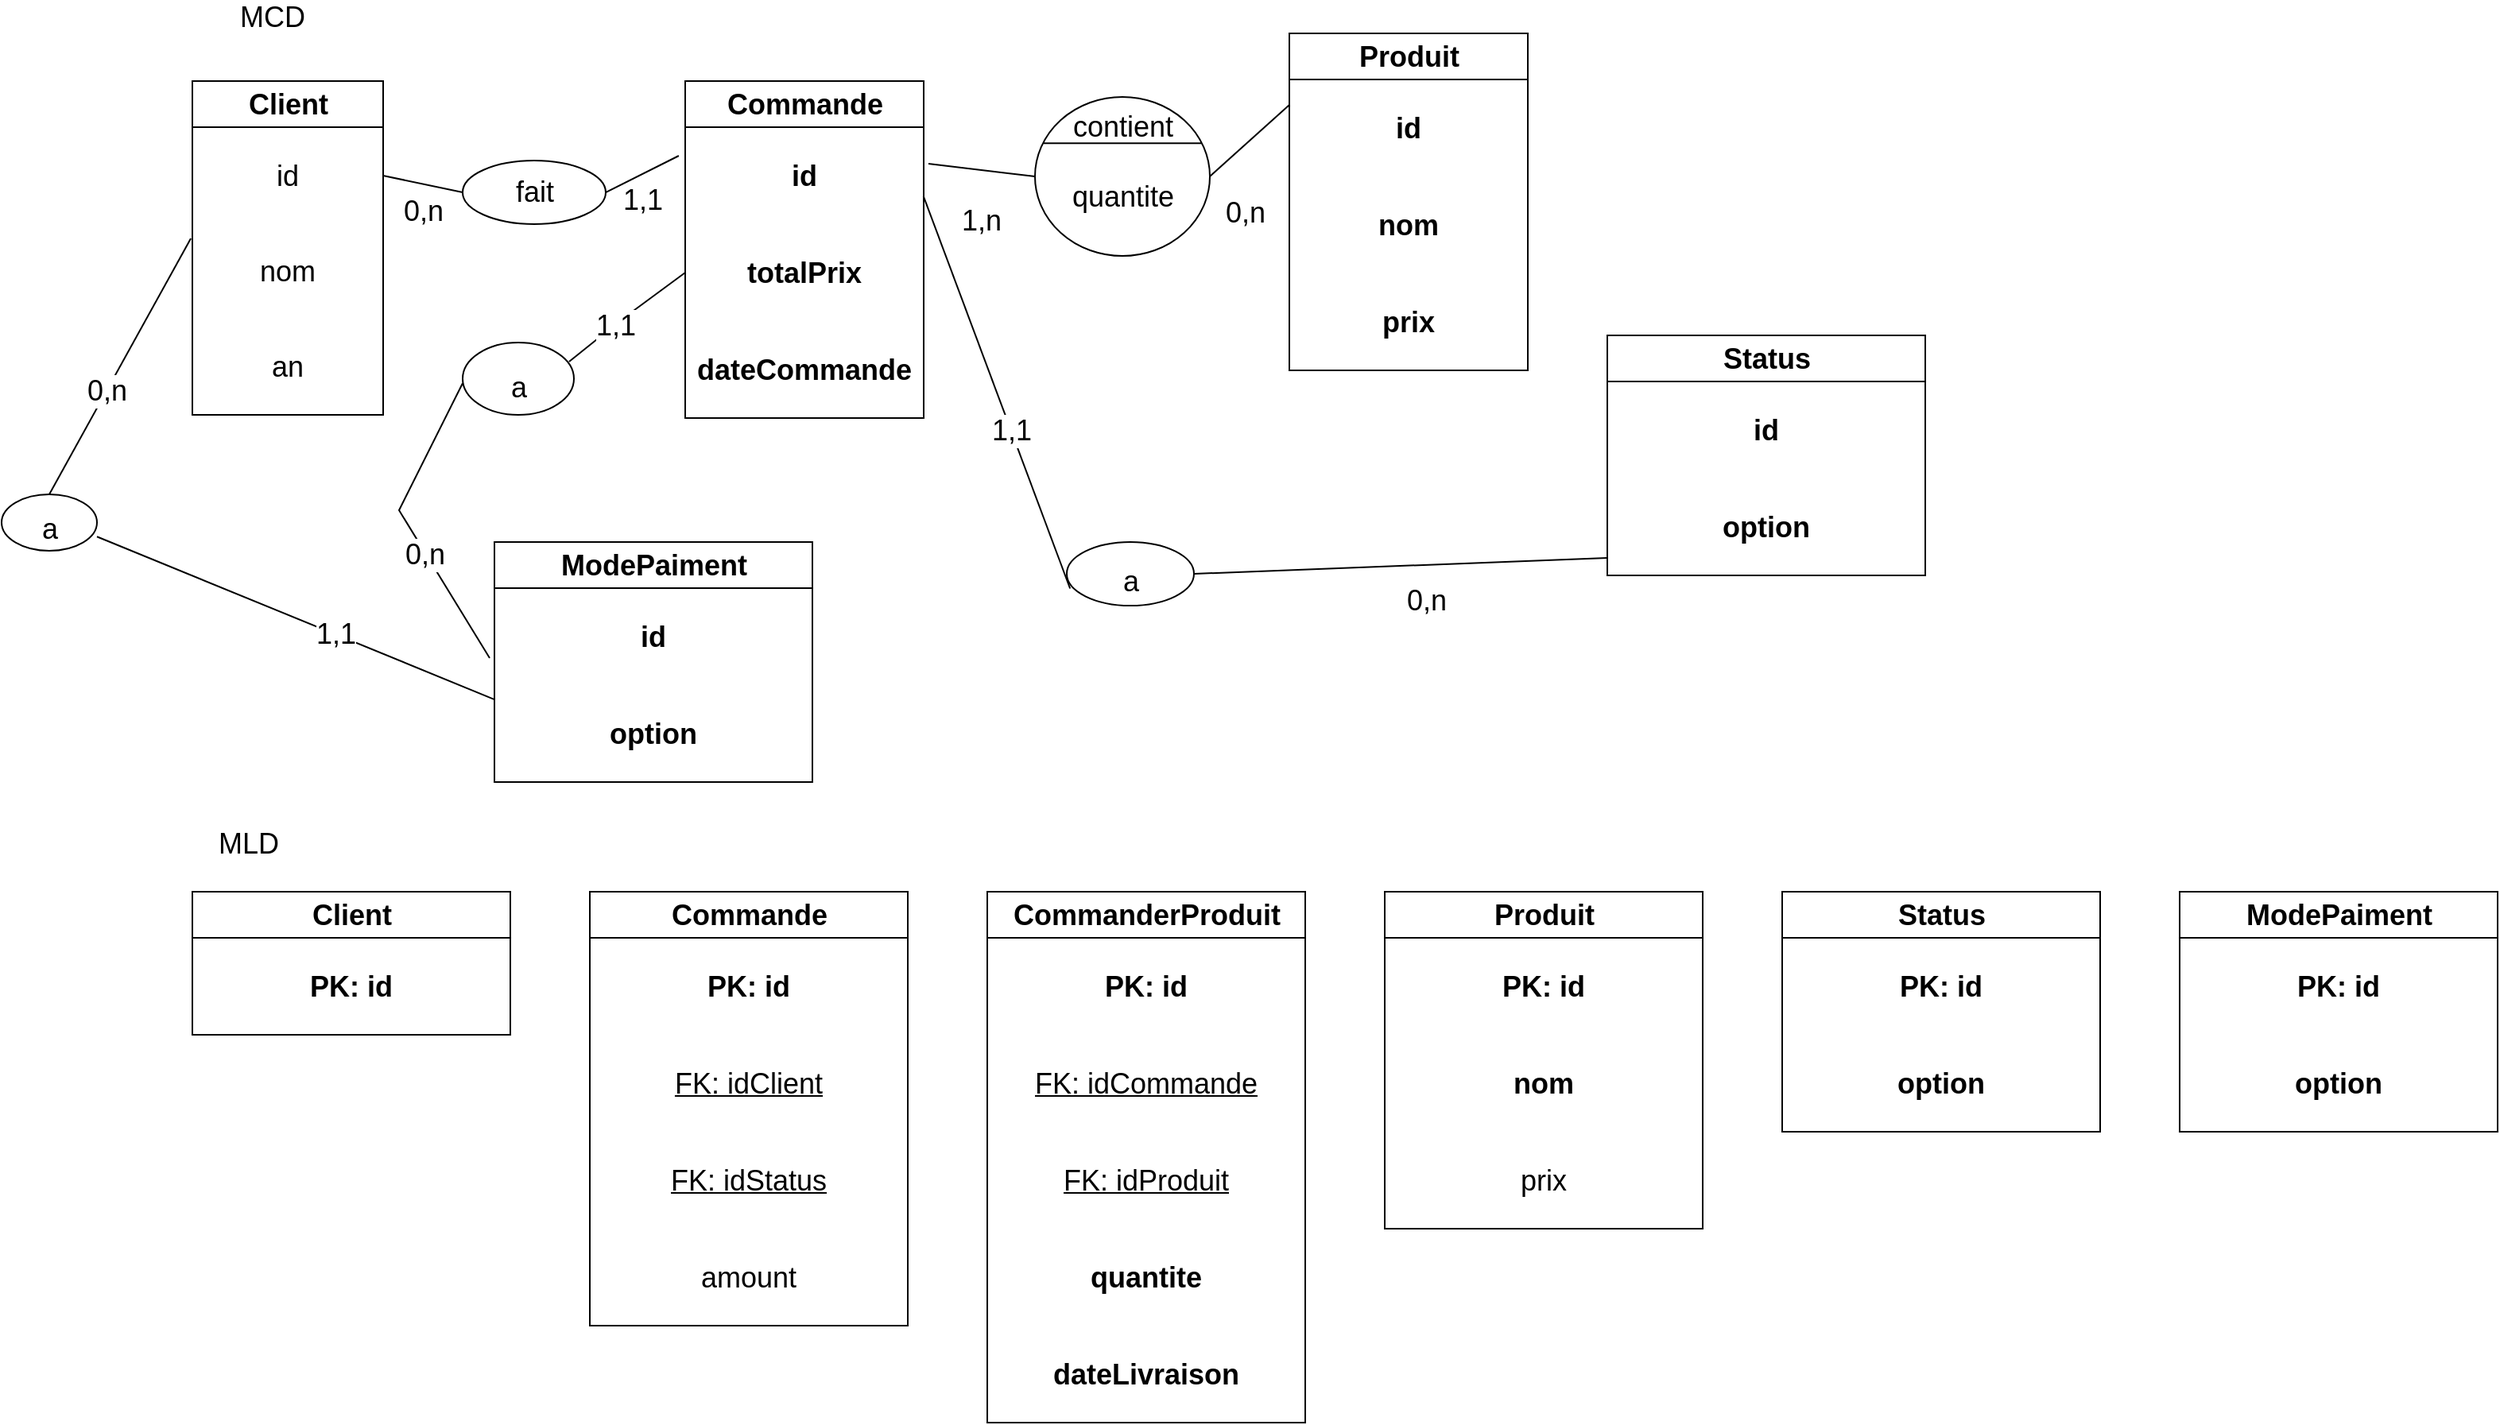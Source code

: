 <mxfile>
    <diagram id="mv9ond7fJWhEICGI8CXs" name="Page-1">
        <mxGraphModel dx="2004" dy="1233" grid="1" gridSize="10" guides="1" tooltips="1" connect="1" arrows="1" fold="1" page="1" pageScale="1" pageWidth="827" pageHeight="1169" math="0" shadow="0">
            <root>
                <mxCell id="0"/>
                <mxCell id="1" parent="0"/>
                <mxCell id="2" value="&lt;font style=&quot;font-size: 18px&quot;&gt;MCD&lt;/font&gt;" style="text;html=1;align=center;verticalAlign=middle;resizable=0;points=[];autosize=1;strokeColor=none;fillColor=none;" vertex="1" parent="1">
                    <mxGeometry x="40" y="20" width="60" height="20" as="geometry"/>
                </mxCell>
                <mxCell id="3" value="&lt;font style=&quot;font-size: 18px&quot;&gt;MLD&lt;/font&gt;" style="text;html=1;align=center;verticalAlign=middle;resizable=0;points=[];autosize=1;strokeColor=none;fillColor=none;" vertex="1" parent="1">
                    <mxGeometry x="30" y="540" width="50" height="20" as="geometry"/>
                </mxCell>
                <mxCell id="4" value="Client" style="swimlane;fontStyle=1;align=center;verticalAlign=middle;childLayout=stackLayout;horizontal=1;startSize=29;horizontalStack=0;resizeParent=1;resizeParentMax=0;resizeLast=0;collapsible=0;marginBottom=0;html=1;fontSize=18;" vertex="1" parent="1">
                    <mxGeometry x="20" y="70" width="120" height="210" as="geometry"/>
                </mxCell>
                <mxCell id="5" value="id" style="text;html=1;strokeColor=none;fillColor=none;align=center;verticalAlign=middle;spacingLeft=4;spacingRight=4;overflow=hidden;rotatable=0;points=[[0,0.5],[1,0.5]];portConstraint=eastwest;fontSize=18;" vertex="1" parent="4">
                    <mxGeometry y="29" width="120" height="61" as="geometry"/>
                </mxCell>
                <mxCell id="6" value="nom" style="text;html=1;strokeColor=none;fillColor=none;align=center;verticalAlign=middle;spacingLeft=4;spacingRight=4;overflow=hidden;rotatable=0;points=[[0,0.5],[1,0.5]];portConstraint=eastwest;fontSize=18;" vertex="1" parent="4">
                    <mxGeometry y="90" width="120" height="60" as="geometry"/>
                </mxCell>
                <mxCell id="7" value="an" style="text;html=1;strokeColor=none;fillColor=none;align=center;verticalAlign=middle;spacingLeft=4;spacingRight=4;overflow=hidden;rotatable=0;points=[[0,0.5],[1,0.5]];portConstraint=eastwest;fontSize=18;" vertex="1" parent="4">
                    <mxGeometry y="150" width="120" height="60" as="geometry"/>
                </mxCell>
                <mxCell id="8" value="Commande" style="swimlane;fontStyle=1;align=center;verticalAlign=middle;childLayout=stackLayout;horizontal=1;startSize=29;horizontalStack=0;resizeParent=1;resizeParentMax=0;resizeLast=0;collapsible=0;marginBottom=0;html=1;fontSize=18;" vertex="1" parent="1">
                    <mxGeometry x="330" y="70" width="150" height="212" as="geometry"/>
                </mxCell>
                <mxCell id="9" value="&lt;b&gt;id&lt;/b&gt;" style="text;html=1;strokeColor=none;fillColor=none;align=center;verticalAlign=middle;spacingLeft=4;spacingRight=4;overflow=hidden;rotatable=0;points=[[0,0.5],[1,0.5]];portConstraint=eastwest;fontSize=18;" vertex="1" parent="8">
                    <mxGeometry y="29" width="150" height="61" as="geometry"/>
                </mxCell>
                <mxCell id="10" value="&lt;b&gt;totalPrix&lt;/b&gt;" style="text;html=1;strokeColor=none;fillColor=none;align=center;verticalAlign=middle;spacingLeft=4;spacingRight=4;overflow=hidden;rotatable=0;points=[[0,0.5],[1,0.5]];portConstraint=eastwest;fontSize=18;" vertex="1" parent="8">
                    <mxGeometry y="90" width="150" height="61" as="geometry"/>
                </mxCell>
                <mxCell id="11" value="&lt;b&gt;dateCommande&lt;/b&gt;" style="text;html=1;strokeColor=none;fillColor=none;align=center;verticalAlign=middle;spacingLeft=4;spacingRight=4;overflow=hidden;rotatable=0;points=[[0,0.5],[1,0.5]];portConstraint=eastwest;fontSize=18;" vertex="1" parent="8">
                    <mxGeometry y="151" width="150" height="61" as="geometry"/>
                </mxCell>
                <mxCell id="12" value="fait" style="shape=ellipse;container=1;horizontal=1;horizontalStack=0;resizeParent=1;resizeParentMax=0;resizeLast=0;html=1;dashed=0;collapsible=0;fontSize=18;" vertex="1" parent="1">
                    <mxGeometry x="190" y="120" width="90" height="40" as="geometry"/>
                </mxCell>
                <mxCell id="13" value="0,n" style="endArrow=none;html=1;rounded=0;align=center;verticalAlign=top;endFill=0;labelBackgroundColor=none;endSize=6;startArrow=none;startFill=0;fontSize=18;exitX=0;exitY=0.5;exitDx=0;exitDy=0;entryX=1;entryY=0.5;entryDx=0;entryDy=0;" edge="1" parent="1" source="12" target="5">
                    <mxGeometry relative="1" as="geometry">
                        <mxPoint x="760" y="139.5" as="sourcePoint"/>
                        <mxPoint x="710" y="150" as="targetPoint"/>
                    </mxGeometry>
                </mxCell>
                <mxCell id="14" value="1,1" style="endArrow=none;html=1;rounded=0;align=center;verticalAlign=top;endFill=0;labelBackgroundColor=none;endSize=6;startArrow=none;startFill=0;fontSize=18;exitX=-0.027;exitY=0.295;exitDx=0;exitDy=0;entryX=1;entryY=0.5;entryDx=0;entryDy=0;exitPerimeter=0;" edge="1" parent="1" source="9" target="12">
                    <mxGeometry relative="1" as="geometry">
                        <mxPoint x="210" y="150" as="sourcePoint"/>
                        <mxPoint x="160" y="139.5" as="targetPoint"/>
                    </mxGeometry>
                </mxCell>
                <mxCell id="15" value="Produit" style="swimlane;fontStyle=1;align=center;verticalAlign=middle;childLayout=stackLayout;horizontal=1;startSize=29;horizontalStack=0;resizeParent=1;resizeParentMax=0;resizeLast=0;collapsible=0;marginBottom=0;html=1;fontSize=18;" vertex="1" parent="1">
                    <mxGeometry x="710" y="40" width="150" height="212" as="geometry"/>
                </mxCell>
                <mxCell id="16" value="&lt;b&gt;id&lt;/b&gt;" style="text;html=1;strokeColor=none;fillColor=none;align=center;verticalAlign=middle;spacingLeft=4;spacingRight=4;overflow=hidden;rotatable=0;points=[[0,0.5],[1,0.5]];portConstraint=eastwest;fontSize=18;" vertex="1" parent="15">
                    <mxGeometry y="29" width="150" height="61" as="geometry"/>
                </mxCell>
                <mxCell id="17" value="&lt;b&gt;nom&lt;/b&gt;" style="text;html=1;strokeColor=none;fillColor=none;align=center;verticalAlign=middle;spacingLeft=4;spacingRight=4;overflow=hidden;rotatable=0;points=[[0,0.5],[1,0.5]];portConstraint=eastwest;fontSize=18;" vertex="1" parent="15">
                    <mxGeometry y="90" width="150" height="61" as="geometry"/>
                </mxCell>
                <mxCell id="18" value="&lt;b&gt;prix&lt;/b&gt;" style="text;html=1;strokeColor=none;fillColor=none;align=center;verticalAlign=middle;spacingLeft=4;spacingRight=4;overflow=hidden;rotatable=0;points=[[0,0.5],[1,0.5]];portConstraint=eastwest;fontSize=18;" vertex="1" parent="15">
                    <mxGeometry y="151" width="150" height="61" as="geometry"/>
                </mxCell>
                <mxCell id="19" value="0,n" style="endArrow=none;html=1;rounded=0;align=center;verticalAlign=top;endFill=0;labelBackgroundColor=none;endSize=6;startArrow=none;startFill=0;fontSize=18;exitX=0;exitY=0.262;exitDx=0;exitDy=0;entryX=1;entryY=0;entryDx=0;entryDy=0;exitPerimeter=0;" edge="1" parent="1" source="16" target="24">
                    <mxGeometry x="0.62" y="19" relative="1" as="geometry">
                        <mxPoint x="634.95" y="159.995" as="sourcePoint"/>
                        <mxPoint x="620" y="149" as="targetPoint"/>
                        <mxPoint as="offset"/>
                    </mxGeometry>
                </mxCell>
                <mxCell id="20" value="1,n" style="endArrow=none;html=1;rounded=0;align=center;verticalAlign=top;endFill=0;labelBackgroundColor=none;endSize=6;startArrow=none;startFill=0;fontSize=18;exitX=0;exitY=0;exitDx=0;exitDy=0;entryX=1.02;entryY=0.377;entryDx=0;entryDy=0;entryPerimeter=0;" edge="1" parent="1" source="24" target="9">
                    <mxGeometry x="-0.058" y="15" relative="1" as="geometry">
                        <mxPoint x="564.95" y="250.005" as="sourcePoint"/>
                        <mxPoint x="510" y="273.01" as="targetPoint"/>
                        <mxPoint as="offset"/>
                    </mxGeometry>
                </mxCell>
                <mxCell id="21" value="" style="shape=ellipse;container=1;horizontal=1;horizontalStack=0;resizeParent=1;resizeParentMax=0;resizeLast=0;html=1;dashed=0;collapsible=0;fontSize=18;" vertex="1" parent="1">
                    <mxGeometry x="550" y="80" width="110" height="100" as="geometry"/>
                </mxCell>
                <mxCell id="22" value="contient" style="html=1;strokeColor=none;fillColor=none;align=center;verticalAlign=middle;rotatable=0;fontSize=18;" vertex="1" parent="21">
                    <mxGeometry y="12.5" width="110.0" height="12.5" as="geometry"/>
                </mxCell>
                <mxCell id="23" value="" style="line;strokeWidth=1;fillColor=none;rotatable=0;labelPosition=right;points=[];portConstraint=eastwest;dashed=0;resizeWidth=1;fontSize=18;" vertex="1" parent="21">
                    <mxGeometry x="5.5" y="25" width="99.0" height="8.333" as="geometry"/>
                </mxCell>
                <mxCell id="24" value="quantite" style="text;html=1;align=center;verticalAlign=middle;rotatable=0;fontSize=18;" vertex="1" parent="21">
                    <mxGeometry y="50" width="110.0" height="25" as="geometry"/>
                </mxCell>
                <mxCell id="25" value="Client" style="swimlane;fontStyle=1;align=center;verticalAlign=middle;childLayout=stackLayout;horizontal=1;startSize=29;horizontalStack=0;resizeParent=1;resizeParentMax=0;resizeLast=0;collapsible=0;marginBottom=0;html=1;fontSize=18;" vertex="1" parent="1">
                    <mxGeometry x="20" y="580" width="200" height="90" as="geometry"/>
                </mxCell>
                <mxCell id="26" value="&lt;b&gt;PK: id&lt;/b&gt;" style="text;html=1;strokeColor=none;fillColor=none;align=center;verticalAlign=middle;spacingLeft=4;spacingRight=4;overflow=hidden;rotatable=0;points=[[0,0.5],[1,0.5]];portConstraint=eastwest;fontSize=18;" vertex="1" parent="25">
                    <mxGeometry y="29" width="200" height="61" as="geometry"/>
                </mxCell>
                <mxCell id="27" value="Commande" style="swimlane;fontStyle=1;align=center;verticalAlign=middle;childLayout=stackLayout;horizontal=1;startSize=29;horizontalStack=0;resizeParent=1;resizeParentMax=0;resizeLast=0;collapsible=0;marginBottom=0;html=1;fontSize=18;" vertex="1" parent="1">
                    <mxGeometry x="270" y="580" width="200" height="273" as="geometry"/>
                </mxCell>
                <mxCell id="28" value="&lt;b&gt;PK: id&lt;/b&gt;" style="text;html=1;strokeColor=none;fillColor=none;align=center;verticalAlign=middle;spacingLeft=4;spacingRight=4;overflow=hidden;rotatable=0;points=[[0,0.5],[1,0.5]];portConstraint=eastwest;fontSize=18;" vertex="1" parent="27">
                    <mxGeometry y="29" width="200" height="61" as="geometry"/>
                </mxCell>
                <mxCell id="29" value="&lt;u&gt;FK: idClient&lt;/u&gt;" style="text;html=1;strokeColor=none;fillColor=none;align=center;verticalAlign=middle;spacingLeft=4;spacingRight=4;overflow=hidden;rotatable=0;points=[[0,0.5],[1,0.5]];portConstraint=eastwest;fontSize=18;" vertex="1" parent="27">
                    <mxGeometry y="90" width="200" height="61" as="geometry"/>
                </mxCell>
                <mxCell id="30" value="&lt;u&gt;FK: idStatus&lt;/u&gt;" style="text;html=1;strokeColor=none;fillColor=none;align=center;verticalAlign=middle;spacingLeft=4;spacingRight=4;overflow=hidden;rotatable=0;points=[[0,0.5],[1,0.5]];portConstraint=eastwest;fontSize=18;" vertex="1" parent="27">
                    <mxGeometry y="151" width="200" height="61" as="geometry"/>
                </mxCell>
                <mxCell id="31" value="amount" style="text;html=1;strokeColor=none;fillColor=none;align=center;verticalAlign=middle;spacingLeft=4;spacingRight=4;overflow=hidden;rotatable=0;points=[[0,0.5],[1,0.5]];portConstraint=eastwest;fontSize=18;" vertex="1" parent="27">
                    <mxGeometry y="212" width="200" height="61" as="geometry"/>
                </mxCell>
                <mxCell id="32" value="CommanderProduit" style="swimlane;fontStyle=1;align=center;verticalAlign=middle;childLayout=stackLayout;horizontal=1;startSize=29;horizontalStack=0;resizeParent=1;resizeParentMax=0;resizeLast=0;collapsible=0;marginBottom=0;html=1;fontSize=18;" vertex="1" parent="1">
                    <mxGeometry x="520" y="580" width="200" height="334" as="geometry"/>
                </mxCell>
                <mxCell id="33" value="&lt;b&gt;PK: id&lt;/b&gt;" style="text;html=1;strokeColor=none;fillColor=none;align=center;verticalAlign=middle;spacingLeft=4;spacingRight=4;overflow=hidden;rotatable=0;points=[[0,0.5],[1,0.5]];portConstraint=eastwest;fontSize=18;" vertex="1" parent="32">
                    <mxGeometry y="29" width="200" height="61" as="geometry"/>
                </mxCell>
                <mxCell id="34" value="&lt;u&gt;FK: idCommande&lt;/u&gt;" style="text;html=1;strokeColor=none;fillColor=none;align=center;verticalAlign=middle;spacingLeft=4;spacingRight=4;overflow=hidden;rotatable=0;points=[[0,0.5],[1,0.5]];portConstraint=eastwest;fontSize=18;" vertex="1" parent="32">
                    <mxGeometry y="90" width="200" height="61" as="geometry"/>
                </mxCell>
                <mxCell id="35" value="&lt;u&gt;FK: idProduit&lt;/u&gt;" style="text;html=1;strokeColor=none;fillColor=none;align=center;verticalAlign=middle;spacingLeft=4;spacingRight=4;overflow=hidden;rotatable=0;points=[[0,0.5],[1,0.5]];portConstraint=eastwest;fontSize=18;" vertex="1" parent="32">
                    <mxGeometry y="151" width="200" height="61" as="geometry"/>
                </mxCell>
                <mxCell id="36" value="&lt;b&gt;quantite&lt;/b&gt;" style="text;html=1;strokeColor=none;fillColor=none;align=center;verticalAlign=middle;spacingLeft=4;spacingRight=4;overflow=hidden;rotatable=0;points=[[0,0.5],[1,0.5]];portConstraint=eastwest;fontSize=18;" vertex="1" parent="32">
                    <mxGeometry y="212" width="200" height="61" as="geometry"/>
                </mxCell>
                <mxCell id="37" value="&lt;b&gt;dateLivraison&lt;/b&gt;" style="text;html=1;strokeColor=none;fillColor=none;align=center;verticalAlign=middle;spacingLeft=4;spacingRight=4;overflow=hidden;rotatable=0;points=[[0,0.5],[1,0.5]];portConstraint=eastwest;fontSize=18;" vertex="1" parent="32">
                    <mxGeometry y="273" width="200" height="61" as="geometry"/>
                </mxCell>
                <mxCell id="38" value="Produit" style="swimlane;fontStyle=1;align=center;verticalAlign=middle;childLayout=stackLayout;horizontal=1;startSize=29;horizontalStack=0;resizeParent=1;resizeParentMax=0;resizeLast=0;collapsible=0;marginBottom=0;html=1;fontSize=18;" vertex="1" parent="1">
                    <mxGeometry x="770" y="580" width="200" height="212" as="geometry"/>
                </mxCell>
                <mxCell id="39" value="&lt;b&gt;PK: id&lt;/b&gt;" style="text;html=1;strokeColor=none;fillColor=none;align=center;verticalAlign=middle;spacingLeft=4;spacingRight=4;overflow=hidden;rotatable=0;points=[[0,0.5],[1,0.5]];portConstraint=eastwest;fontSize=18;" vertex="1" parent="38">
                    <mxGeometry y="29" width="200" height="61" as="geometry"/>
                </mxCell>
                <mxCell id="40" value="&lt;b&gt;nom&lt;/b&gt;" style="text;html=1;strokeColor=none;fillColor=none;align=center;verticalAlign=middle;spacingLeft=4;spacingRight=4;overflow=hidden;rotatable=0;points=[[0,0.5],[1,0.5]];portConstraint=eastwest;fontSize=18;" vertex="1" parent="38">
                    <mxGeometry y="90" width="200" height="61" as="geometry"/>
                </mxCell>
                <mxCell id="41" value="prix" style="text;html=1;strokeColor=none;fillColor=none;align=center;verticalAlign=middle;spacingLeft=4;spacingRight=4;overflow=hidden;rotatable=0;points=[[0,0.5],[1,0.5]];portConstraint=eastwest;fontSize=18;" vertex="1" parent="38">
                    <mxGeometry y="151" width="200" height="61" as="geometry"/>
                </mxCell>
                <mxCell id="42" value="Status" style="swimlane;fontStyle=1;align=center;verticalAlign=middle;childLayout=stackLayout;horizontal=1;startSize=29;horizontalStack=0;resizeParent=1;resizeParentMax=0;resizeLast=0;collapsible=0;marginBottom=0;html=1;fontSize=18;" vertex="1" parent="1">
                    <mxGeometry x="1020" y="580" width="200" height="151" as="geometry"/>
                </mxCell>
                <mxCell id="43" value="&lt;b&gt;PK: id&lt;/b&gt;" style="text;html=1;strokeColor=none;fillColor=none;align=center;verticalAlign=middle;spacingLeft=4;spacingRight=4;overflow=hidden;rotatable=0;points=[[0,0.5],[1,0.5]];portConstraint=eastwest;fontSize=18;" vertex="1" parent="42">
                    <mxGeometry y="29" width="200" height="61" as="geometry"/>
                </mxCell>
                <mxCell id="44" value="&lt;b&gt;option&lt;/b&gt;" style="text;html=1;strokeColor=none;fillColor=none;align=center;verticalAlign=middle;spacingLeft=4;spacingRight=4;overflow=hidden;rotatable=0;points=[[0,0.5],[1,0.5]];portConstraint=eastwest;fontSize=18;" vertex="1" parent="42">
                    <mxGeometry y="90" width="200" height="61" as="geometry"/>
                </mxCell>
                <mxCell id="45" value="Status" style="swimlane;fontStyle=1;align=center;verticalAlign=middle;childLayout=stackLayout;horizontal=1;startSize=29;horizontalStack=0;resizeParent=1;resizeParentMax=0;resizeLast=0;collapsible=0;marginBottom=0;html=1;fontSize=18;" vertex="1" parent="1">
                    <mxGeometry x="910" y="230" width="200" height="151" as="geometry"/>
                </mxCell>
                <mxCell id="46" value="&lt;b&gt;id&lt;/b&gt;" style="text;html=1;strokeColor=none;fillColor=none;align=center;verticalAlign=middle;spacingLeft=4;spacingRight=4;overflow=hidden;rotatable=0;points=[[0,0.5],[1,0.5]];portConstraint=eastwest;fontSize=18;" vertex="1" parent="45">
                    <mxGeometry y="29" width="200" height="61" as="geometry"/>
                </mxCell>
                <mxCell id="47" value="&lt;b&gt;option&lt;/b&gt;" style="text;html=1;strokeColor=none;fillColor=none;align=center;verticalAlign=middle;spacingLeft=4;spacingRight=4;overflow=hidden;rotatable=0;points=[[0,0.5],[1,0.5]];portConstraint=eastwest;fontSize=18;" vertex="1" parent="45">
                    <mxGeometry y="90" width="200" height="61" as="geometry"/>
                </mxCell>
                <mxCell id="48" value="" style="shape=ellipse;container=1;horizontal=1;horizontalStack=0;resizeParent=1;resizeParentMax=0;resizeLast=0;html=1;dashed=0;collapsible=0;fontSize=18;" vertex="1" parent="1">
                    <mxGeometry x="570" y="360" width="80" height="40" as="geometry"/>
                </mxCell>
                <mxCell id="49" value="a" style="text;html=1;align=center;verticalAlign=middle;rotatable=0;fontSize=18;" vertex="1" parent="48">
                    <mxGeometry y="20" width="80.0" height="10" as="geometry"/>
                </mxCell>
                <mxCell id="50" value="" style="endArrow=none;html=1;rounded=0;align=center;verticalAlign=top;endFill=0;labelBackgroundColor=none;endSize=6;startArrow=none;startFill=0;fontSize=18;exitX=0.026;exitY=0.731;exitDx=0;exitDy=0;entryX=0.999;entryY=0.711;entryDx=0;entryDy=0;entryPerimeter=0;exitPerimeter=0;" edge="1" parent="1" source="48" target="9">
                    <mxGeometry x="-0.058" y="15" relative="1" as="geometry">
                        <mxPoint x="530" y="150" as="sourcePoint"/>
                        <mxPoint x="493" y="131.997" as="targetPoint"/>
                        <mxPoint as="offset"/>
                    </mxGeometry>
                </mxCell>
                <mxCell id="51" value="1,1" style="edgeLabel;html=1;align=center;verticalAlign=middle;resizable=0;points=[];fontSize=18;" vertex="1" connectable="0" parent="50">
                    <mxGeometry x="-0.195" relative="1" as="geometry">
                        <mxPoint as="offset"/>
                    </mxGeometry>
                </mxCell>
                <mxCell id="52" value="0,n" style="endArrow=none;html=1;rounded=0;align=center;verticalAlign=top;endFill=0;labelBackgroundColor=none;endSize=6;startArrow=none;startFill=0;fontSize=18;exitX=0;exitY=0.82;exitDx=0;exitDy=0;entryX=1;entryY=0.5;entryDx=0;entryDy=0;exitPerimeter=0;" edge="1" parent="1" source="47" target="48">
                    <mxGeometry x="-0.122" y="5" relative="1" as="geometry">
                        <mxPoint x="540" y="160" as="sourcePoint"/>
                        <mxPoint x="503" y="141.997" as="targetPoint"/>
                        <mxPoint y="1" as="offset"/>
                    </mxGeometry>
                </mxCell>
                <mxCell id="53" value="ModePaiment" style="swimlane;fontStyle=1;align=center;verticalAlign=middle;childLayout=stackLayout;horizontal=1;startSize=29;horizontalStack=0;resizeParent=1;resizeParentMax=0;resizeLast=0;collapsible=0;marginBottom=0;html=1;fontSize=18;" vertex="1" parent="1">
                    <mxGeometry x="210" y="360" width="200" height="151" as="geometry"/>
                </mxCell>
                <mxCell id="54" value="&lt;b&gt;id&lt;/b&gt;" style="text;html=1;strokeColor=none;fillColor=none;align=center;verticalAlign=middle;spacingLeft=4;spacingRight=4;overflow=hidden;rotatable=0;points=[[0,0.5],[1,0.5]];portConstraint=eastwest;fontSize=18;" vertex="1" parent="53">
                    <mxGeometry y="29" width="200" height="61" as="geometry"/>
                </mxCell>
                <mxCell id="55" value="&lt;b&gt;option&lt;/b&gt;" style="text;html=1;strokeColor=none;fillColor=none;align=center;verticalAlign=middle;spacingLeft=4;spacingRight=4;overflow=hidden;rotatable=0;points=[[0,0.5],[1,0.5]];portConstraint=eastwest;fontSize=18;" vertex="1" parent="53">
                    <mxGeometry y="90" width="200" height="61" as="geometry"/>
                </mxCell>
                <mxCell id="56" value="" style="shape=ellipse;container=1;horizontal=1;horizontalStack=0;resizeParent=1;resizeParentMax=0;resizeLast=0;html=1;dashed=0;collapsible=0;fontSize=18;" vertex="1" parent="1">
                    <mxGeometry x="190" y="234.5" width="70" height="45.5" as="geometry"/>
                </mxCell>
                <mxCell id="57" value="a" style="text;html=1;align=center;verticalAlign=middle;rotatable=0;fontSize=18;" vertex="1" parent="56">
                    <mxGeometry y="22.75" width="70.0" height="11.375" as="geometry"/>
                </mxCell>
                <mxCell id="58" value="" style="endArrow=none;html=1;rounded=0;align=center;verticalAlign=top;endFill=0;labelBackgroundColor=none;endSize=6;startArrow=none;startFill=0;fontSize=18;exitX=-0.015;exitY=0.721;exitDx=0;exitDy=0;exitPerimeter=0;entryX=0;entryY=0.25;entryDx=0;entryDy=0;" edge="1" parent="1" source="54" target="57">
                    <mxGeometry x="-0.058" y="15" relative="1" as="geometry">
                        <mxPoint x="537.01" y="545.49" as="sourcePoint"/>
                        <mxPoint x="200" y="258" as="targetPoint"/>
                        <mxPoint as="offset"/>
                        <Array as="points">
                            <mxPoint x="150" y="340"/>
                        </Array>
                    </mxGeometry>
                </mxCell>
                <mxCell id="59" value="0,n" style="edgeLabel;html=1;align=center;verticalAlign=middle;resizable=0;points=[];fontSize=18;" vertex="1" connectable="0" parent="58">
                    <mxGeometry x="-0.227" relative="1" as="geometry">
                        <mxPoint x="-1" as="offset"/>
                    </mxGeometry>
                </mxCell>
                <mxCell id="60" value="1" style="endArrow=none;html=1;rounded=0;align=center;verticalAlign=top;endFill=0;labelBackgroundColor=none;endSize=6;startArrow=none;startFill=0;fontSize=18;exitX=0.957;exitY=0.264;exitDx=0;exitDy=0;exitPerimeter=0;entryX=0;entryY=0.5;entryDx=0;entryDy=0;" edge="1" parent="1" source="56" target="10">
                    <mxGeometry x="-0.058" y="15" relative="1" as="geometry">
                        <mxPoint x="242" y="417.481" as="sourcePoint"/>
                        <mxPoint x="275" y="275.5" as="targetPoint"/>
                        <mxPoint as="offset"/>
                        <Array as="points">
                            <mxPoint x="290" y="220"/>
                        </Array>
                    </mxGeometry>
                </mxCell>
                <mxCell id="61" value="1,1" style="edgeLabel;html=1;align=center;verticalAlign=middle;resizable=0;points=[];fontSize=18;" vertex="1" connectable="0" parent="60">
                    <mxGeometry x="-0.195" relative="1" as="geometry">
                        <mxPoint as="offset"/>
                    </mxGeometry>
                </mxCell>
                <mxCell id="62" value="" style="shape=ellipse;container=1;horizontal=1;horizontalStack=0;resizeParent=1;resizeParentMax=0;resizeLast=0;html=1;dashed=0;collapsible=0;fontSize=18;" vertex="1" parent="1">
                    <mxGeometry x="-100" y="330" width="60" height="35.5" as="geometry"/>
                </mxCell>
                <mxCell id="63" value="a" style="text;html=1;align=center;verticalAlign=middle;rotatable=0;fontSize=18;" vertex="1" parent="62">
                    <mxGeometry y="17.75" width="60.0" height="8.875" as="geometry"/>
                </mxCell>
                <mxCell id="64" value="" style="endArrow=none;html=1;rounded=0;align=center;verticalAlign=top;endFill=0;labelBackgroundColor=none;endSize=6;startArrow=none;startFill=0;fontSize=18;exitX=0.5;exitY=0;exitDx=0;exitDy=0;entryX=-0.008;entryY=0.15;entryDx=0;entryDy=0;entryPerimeter=0;" edge="1" parent="1" source="62" target="6">
                    <mxGeometry x="-0.058" y="15" relative="1" as="geometry">
                        <mxPoint x="13.01" y="368.24" as="sourcePoint"/>
                        <mxPoint x="-110.0" y="122.751" as="targetPoint"/>
                        <mxPoint as="offset"/>
                    </mxGeometry>
                </mxCell>
                <mxCell id="65" value="0,n" style="edgeLabel;html=1;align=center;verticalAlign=middle;resizable=0;points=[];fontSize=18;" vertex="1" connectable="0" parent="64">
                    <mxGeometry x="-0.195" relative="1" as="geometry">
                        <mxPoint as="offset"/>
                    </mxGeometry>
                </mxCell>
                <mxCell id="66" value="" style="endArrow=none;html=1;rounded=0;align=center;verticalAlign=top;endFill=0;labelBackgroundColor=none;endSize=6;startArrow=none;startFill=0;fontSize=18;exitX=0;exitY=0.148;exitDx=0;exitDy=0;exitPerimeter=0;entryX=1;entryY=1;entryDx=0;entryDy=0;" edge="1" parent="1" source="55" target="63">
                    <mxGeometry x="-0.058" y="15" relative="1" as="geometry">
                        <mxPoint x="-70" y="541" as="sourcePoint"/>
                        <mxPoint x="-11" y="360" as="targetPoint"/>
                        <mxPoint as="offset"/>
                    </mxGeometry>
                </mxCell>
                <mxCell id="67" value="1,1" style="edgeLabel;html=1;align=center;verticalAlign=middle;resizable=0;points=[];fontSize=18;" vertex="1" connectable="0" parent="66">
                    <mxGeometry x="-0.195" relative="1" as="geometry">
                        <mxPoint as="offset"/>
                    </mxGeometry>
                </mxCell>
                <mxCell id="68" value="ModePaiment" style="swimlane;fontStyle=1;align=center;verticalAlign=middle;childLayout=stackLayout;horizontal=1;startSize=29;horizontalStack=0;resizeParent=1;resizeParentMax=0;resizeLast=0;collapsible=0;marginBottom=0;html=1;fontSize=18;" vertex="1" parent="1">
                    <mxGeometry x="1270" y="580" width="200" height="151" as="geometry"/>
                </mxCell>
                <mxCell id="69" value="&lt;b&gt;PK: id&lt;/b&gt;" style="text;html=1;strokeColor=none;fillColor=none;align=center;verticalAlign=middle;spacingLeft=4;spacingRight=4;overflow=hidden;rotatable=0;points=[[0,0.5],[1,0.5]];portConstraint=eastwest;fontSize=18;" vertex="1" parent="68">
                    <mxGeometry y="29" width="200" height="61" as="geometry"/>
                </mxCell>
                <mxCell id="70" value="&lt;b&gt;option&lt;/b&gt;" style="text;html=1;strokeColor=none;fillColor=none;align=center;verticalAlign=middle;spacingLeft=4;spacingRight=4;overflow=hidden;rotatable=0;points=[[0,0.5],[1,0.5]];portConstraint=eastwest;fontSize=18;" vertex="1" parent="68">
                    <mxGeometry y="90" width="200" height="61" as="geometry"/>
                </mxCell>
            </root>
        </mxGraphModel>
    </diagram>
</mxfile>
